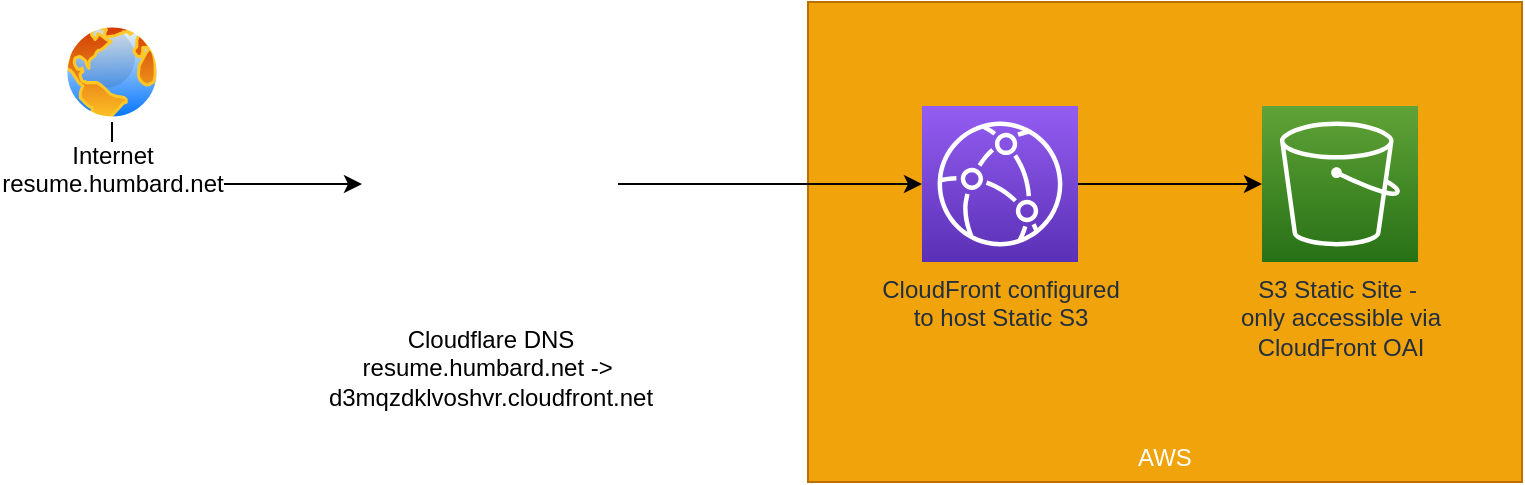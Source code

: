 <mxfile version="14.2.5" type="github">
  <diagram id="C5RBs43oDa-KdzZeNtuy" name="Page-1">
    <mxGraphModel dx="918" dy="1320" grid="1" gridSize="10" guides="1" tooltips="1" connect="1" arrows="1" fold="1" page="1" pageScale="1" pageWidth="827" pageHeight="1169" math="0" shadow="0">
      <root>
        <mxCell id="WIyWlLk6GJQsqaUBKTNV-0" />
        <mxCell id="WIyWlLk6GJQsqaUBKTNV-1" parent="WIyWlLk6GJQsqaUBKTNV-0" />
        <mxCell id="jRRLNIupZ57N4L_fCteN-0" value="&lt;br&gt;&lt;br&gt;&lt;br&gt;&lt;br&gt;&lt;br&gt;&lt;br&gt;&lt;br&gt;&lt;br&gt;&lt;br&gt;&lt;br&gt;&lt;br&gt;&lt;br&gt;&lt;br&gt;&lt;br&gt;&lt;br&gt;AWS" style="rounded=0;whiteSpace=wrap;html=1;fillColor=#f0a30a;strokeColor=#BD7000;fontColor=#ffffff;" vertex="1" parent="WIyWlLk6GJQsqaUBKTNV-1">
          <mxGeometry x="413" y="30" width="357" height="240" as="geometry" />
        </mxCell>
        <mxCell id="5FJsvHdYzl2fep3583s4-7" style="edgeStyle=orthogonalEdgeStyle;rounded=0;orthogonalLoop=1;jettySize=auto;html=1;exitX=1;exitY=0.5;exitDx=0;exitDy=0;entryX=0;entryY=0.5;entryDx=0;entryDy=0;entryPerimeter=0;" parent="WIyWlLk6GJQsqaUBKTNV-1" source="5FJsvHdYzl2fep3583s4-1" target="5FJsvHdYzl2fep3583s4-6" edge="1">
          <mxGeometry relative="1" as="geometry" />
        </mxCell>
        <mxCell id="5FJsvHdYzl2fep3583s4-1" value="Cloudflare DNS&lt;br&gt;resume.humbard.net -&amp;gt;&amp;nbsp;&lt;br&gt;&lt;div&gt;d3mqzdklvoshvr.cloudfront.net&lt;/div&gt;" style="shape=image;html=1;verticalAlign=top;verticalLabelPosition=bottom;labelBackgroundColor=#ffffff;imageAspect=0;aspect=fixed;image=https://cdn4.iconfinder.com/data/icons/logos-brands-5/24/cloudflare-128.png" parent="WIyWlLk6GJQsqaUBKTNV-1" vertex="1">
          <mxGeometry x="190" y="57" width="128" height="128" as="geometry" />
        </mxCell>
        <mxCell id="5FJsvHdYzl2fep3583s4-5" style="edgeStyle=orthogonalEdgeStyle;rounded=0;orthogonalLoop=1;jettySize=auto;html=1;exitX=0.5;exitY=1;exitDx=0;exitDy=0;" parent="WIyWlLk6GJQsqaUBKTNV-1" source="5FJsvHdYzl2fep3583s4-2" target="5FJsvHdYzl2fep3583s4-1" edge="1">
          <mxGeometry relative="1" as="geometry" />
        </mxCell>
        <mxCell id="5FJsvHdYzl2fep3583s4-2" value="Internet&lt;br&gt;resume.humbard.net" style="aspect=fixed;perimeter=ellipsePerimeter;html=1;align=center;shadow=0;dashed=0;spacingTop=3;image;image=img/lib/active_directory/internet_globe.svg;" parent="WIyWlLk6GJQsqaUBKTNV-1" vertex="1">
          <mxGeometry x="40" y="40" width="50" height="50" as="geometry" />
        </mxCell>
        <mxCell id="5FJsvHdYzl2fep3583s4-9" style="edgeStyle=orthogonalEdgeStyle;rounded=0;orthogonalLoop=1;jettySize=auto;html=1;exitX=1;exitY=0.5;exitDx=0;exitDy=0;exitPerimeter=0;entryX=0;entryY=0.5;entryDx=0;entryDy=0;entryPerimeter=0;" parent="WIyWlLk6GJQsqaUBKTNV-1" source="5FJsvHdYzl2fep3583s4-6" target="5FJsvHdYzl2fep3583s4-8" edge="1">
          <mxGeometry relative="1" as="geometry" />
        </mxCell>
        <mxCell id="5FJsvHdYzl2fep3583s4-6" value="CloudFront configured&lt;br&gt;to host Static S3" style="points=[[0,0,0],[0.25,0,0],[0.5,0,0],[0.75,0,0],[1,0,0],[0,1,0],[0.25,1,0],[0.5,1,0],[0.75,1,0],[1,1,0],[0,0.25,0],[0,0.5,0],[0,0.75,0],[1,0.25,0],[1,0.5,0],[1,0.75,0]];outlineConnect=0;fontColor=#232F3E;gradientColor=#945DF2;gradientDirection=north;fillColor=#5A30B5;strokeColor=#ffffff;dashed=0;verticalLabelPosition=bottom;verticalAlign=top;align=center;html=1;fontSize=12;fontStyle=0;aspect=fixed;shape=mxgraph.aws4.resourceIcon;resIcon=mxgraph.aws4.cloudfront;" parent="WIyWlLk6GJQsqaUBKTNV-1" vertex="1">
          <mxGeometry x="470" y="82" width="78" height="78" as="geometry" />
        </mxCell>
        <mxCell id="5FJsvHdYzl2fep3583s4-8" value="S3 Static Site -&amp;nbsp;&lt;br&gt;only accessible via&lt;br&gt;CloudFront OAI" style="points=[[0,0,0],[0.25,0,0],[0.5,0,0],[0.75,0,0],[1,0,0],[0,1,0],[0.25,1,0],[0.5,1,0],[0.75,1,0],[1,1,0],[0,0.25,0],[0,0.5,0],[0,0.75,0],[1,0.25,0],[1,0.5,0],[1,0.75,0]];outlineConnect=0;fontColor=#232F3E;gradientColor=#60A337;gradientDirection=north;fillColor=#277116;strokeColor=#ffffff;dashed=0;verticalLabelPosition=bottom;verticalAlign=top;align=center;html=1;fontSize=12;fontStyle=0;aspect=fixed;shape=mxgraph.aws4.resourceIcon;resIcon=mxgraph.aws4.s3;" parent="WIyWlLk6GJQsqaUBKTNV-1" vertex="1">
          <mxGeometry x="640" y="82" width="78" height="78" as="geometry" />
        </mxCell>
      </root>
    </mxGraphModel>
  </diagram>
</mxfile>
